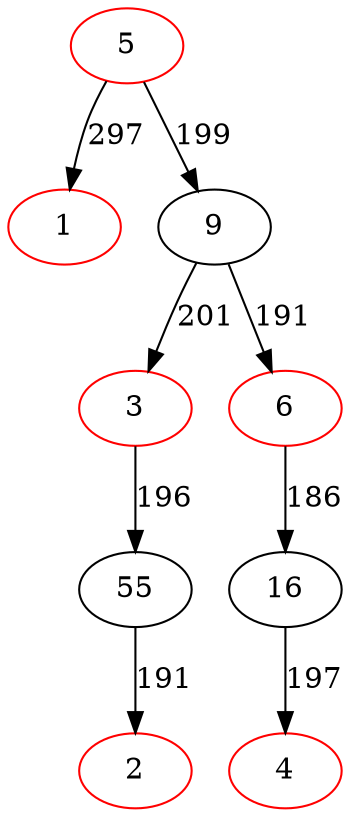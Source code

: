 digraph {
5[color=red]
1[color=red]
5->1[label=297]
9[color=black]
3[color=red]
55[color=black]
2[color=red]
55->2[label=191]
3->55[label=196]
9->3[label=201]
6[color=red]
16[color=black]
4[color=red]
16->4[label=197]
6->16[label=186]
9->6[label=191]
5->9[label=199]
}